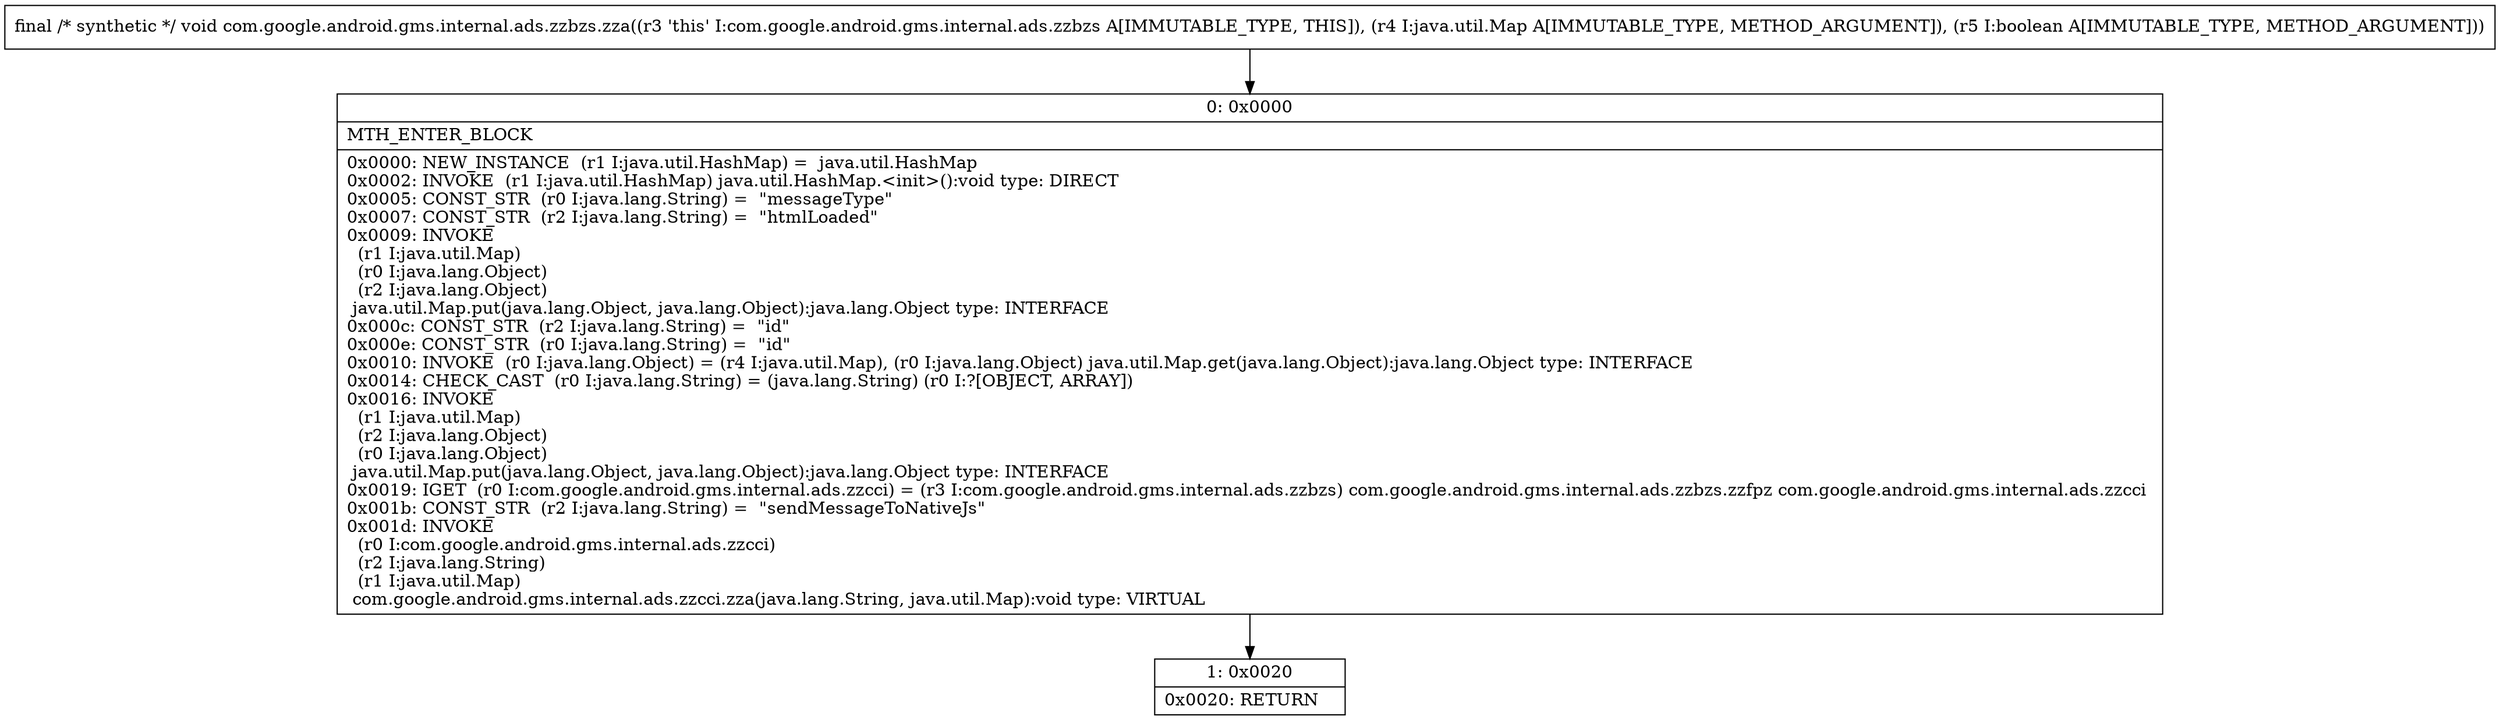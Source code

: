 digraph "CFG forcom.google.android.gms.internal.ads.zzbzs.zza(Ljava\/util\/Map;Z)V" {
Node_0 [shape=record,label="{0\:\ 0x0000|MTH_ENTER_BLOCK\l|0x0000: NEW_INSTANCE  (r1 I:java.util.HashMap) =  java.util.HashMap \l0x0002: INVOKE  (r1 I:java.util.HashMap) java.util.HashMap.\<init\>():void type: DIRECT \l0x0005: CONST_STR  (r0 I:java.lang.String) =  \"messageType\" \l0x0007: CONST_STR  (r2 I:java.lang.String) =  \"htmlLoaded\" \l0x0009: INVOKE  \l  (r1 I:java.util.Map)\l  (r0 I:java.lang.Object)\l  (r2 I:java.lang.Object)\l java.util.Map.put(java.lang.Object, java.lang.Object):java.lang.Object type: INTERFACE \l0x000c: CONST_STR  (r2 I:java.lang.String) =  \"id\" \l0x000e: CONST_STR  (r0 I:java.lang.String) =  \"id\" \l0x0010: INVOKE  (r0 I:java.lang.Object) = (r4 I:java.util.Map), (r0 I:java.lang.Object) java.util.Map.get(java.lang.Object):java.lang.Object type: INTERFACE \l0x0014: CHECK_CAST  (r0 I:java.lang.String) = (java.lang.String) (r0 I:?[OBJECT, ARRAY]) \l0x0016: INVOKE  \l  (r1 I:java.util.Map)\l  (r2 I:java.lang.Object)\l  (r0 I:java.lang.Object)\l java.util.Map.put(java.lang.Object, java.lang.Object):java.lang.Object type: INTERFACE \l0x0019: IGET  (r0 I:com.google.android.gms.internal.ads.zzcci) = (r3 I:com.google.android.gms.internal.ads.zzbzs) com.google.android.gms.internal.ads.zzbzs.zzfpz com.google.android.gms.internal.ads.zzcci \l0x001b: CONST_STR  (r2 I:java.lang.String) =  \"sendMessageToNativeJs\" \l0x001d: INVOKE  \l  (r0 I:com.google.android.gms.internal.ads.zzcci)\l  (r2 I:java.lang.String)\l  (r1 I:java.util.Map)\l com.google.android.gms.internal.ads.zzcci.zza(java.lang.String, java.util.Map):void type: VIRTUAL \l}"];
Node_1 [shape=record,label="{1\:\ 0x0020|0x0020: RETURN   \l}"];
MethodNode[shape=record,label="{final \/* synthetic *\/ void com.google.android.gms.internal.ads.zzbzs.zza((r3 'this' I:com.google.android.gms.internal.ads.zzbzs A[IMMUTABLE_TYPE, THIS]), (r4 I:java.util.Map A[IMMUTABLE_TYPE, METHOD_ARGUMENT]), (r5 I:boolean A[IMMUTABLE_TYPE, METHOD_ARGUMENT])) }"];
MethodNode -> Node_0;
Node_0 -> Node_1;
}

